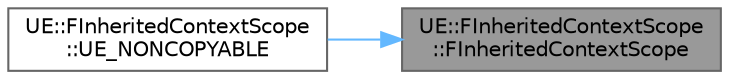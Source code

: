 digraph "UE::FInheritedContextScope::FInheritedContextScope"
{
 // INTERACTIVE_SVG=YES
 // LATEX_PDF_SIZE
  bgcolor="transparent";
  edge [fontname=Helvetica,fontsize=10,labelfontname=Helvetica,labelfontsize=10];
  node [fontname=Helvetica,fontsize=10,shape=box,height=0.2,width=0.4];
  rankdir="RL";
  Node1 [id="Node000001",label="UE::FInheritedContextScope\l::FInheritedContextScope",height=0.2,width=0.4,color="gray40", fillcolor="grey60", style="filled", fontcolor="black",tooltip=" "];
  Node1 -> Node2 [id="edge1_Node000001_Node000002",dir="back",color="steelblue1",style="solid",tooltip=" "];
  Node2 [id="Node000002",label="UE::FInheritedContextScope\l::UE_NONCOPYABLE",height=0.2,width=0.4,color="grey40", fillcolor="white", style="filled",URL="$db/d3a/classUE_1_1FInheritedContextScope.html#a04f4da1ac5c6ed079f4f4ec0f8cd78e1",tooltip=" "];
}
